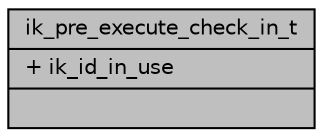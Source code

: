 digraph "ik_pre_execute_check_in_t"
{
 // INTERACTIVE_SVG=YES
 // LATEX_PDF_SIZE
  bgcolor="transparent";
  edge [fontname="Helvetica",fontsize="10",labelfontname="Helvetica",labelfontsize="10"];
  node [fontname="Helvetica",fontsize="10",shape=record];
  Node1 [label="{ik_pre_execute_check_in_t\n|+ ik_id_in_use\l|}",height=0.2,width=0.4,color="black", fillcolor="grey75", style="filled", fontcolor="black",tooltip=" "];
}
